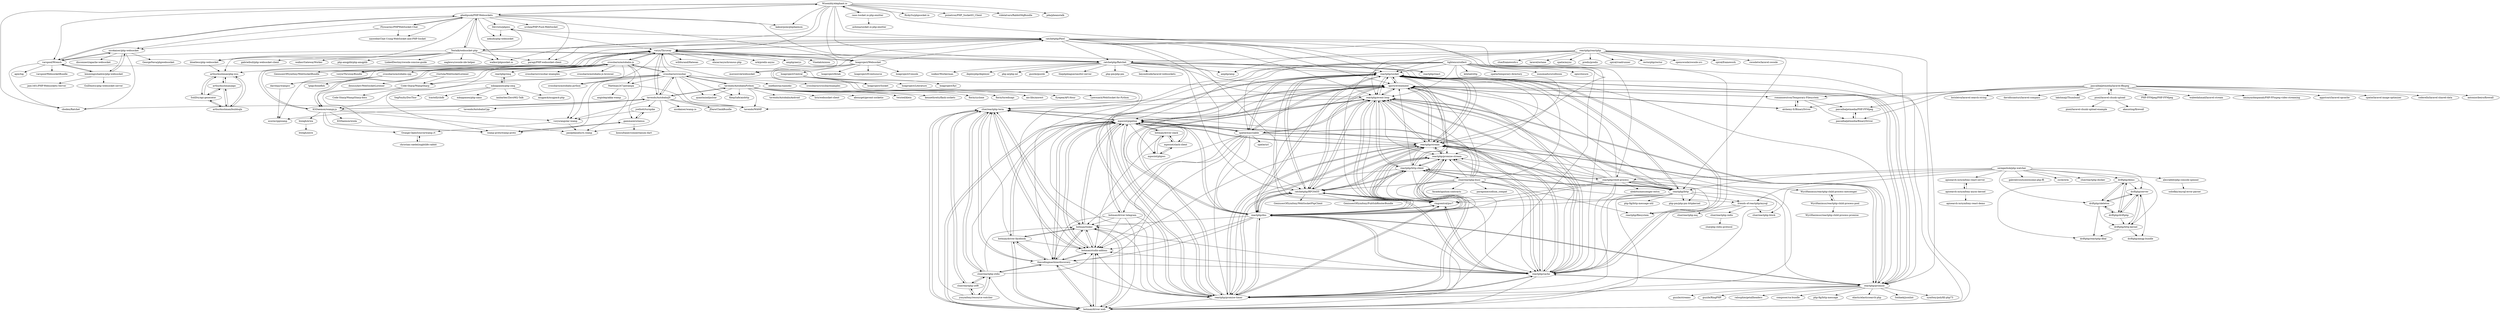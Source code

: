 digraph G {
"ratchetphp/Ratchet" -> "reactphp/react" ["e"=1]
"ratchetphp/Ratchet" -> "reactphp/socket"
"ratchetphp/Ratchet" -> "igorw/evenement"
"ratchetphp/Ratchet" -> "reactphp/event-loop"
"ratchetphp/Ratchet" -> "reactphp/promise"
"ratchetphp/Ratchet" -> "php-pm/php-pm" ["e"=1]
"ratchetphp/Ratchet" -> "amphp/amp" ["e"=1]
"ratchetphp/Ratchet" -> "beyondcode/laravel-websockets" ["e"=1]
"ratchetphp/Ratchet" -> "reactphp/stream"
"ratchetphp/Ratchet" -> "walkor/Workerman" ["e"=1]
"ratchetphp/Ratchet" -> "deployphp/deployer" ["e"=1]
"ratchetphp/Ratchet" -> "ratchetphp/RFC6455"
"ratchetphp/Ratchet" -> "php-ai/php-ml" ["e"=1]
"ratchetphp/Ratchet" -> "guzzle/guzzle" ["e"=1]
"ratchetphp/Ratchet" -> "thephpleague/oauth2-server" ["e"=1]
"bloatless/php-websocket" -> "arthurkushman/php-wss"
"tightenco/collect" -> "mpociot/pipeline"
"tightenco/collect" -> "spatie/macroable"
"tightenco/collect" -> "reactphp/cache"
"tightenco/collect" -> "reactphp/promise-timer"
"tightenco/collect" -> "reactphp/dns"
"tightenco/collect" -> "reactphp/stream"
"tightenco/collect" -> "kitetail/zttp" ["e"=1]
"tightenco/collect" -> "spatie/temporary-directory" ["e"=1]
"tightenco/collect" -> "nunomaduro/collision" ["e"=1]
"tightenco/collect" -> "botman/driver-web"
"tightenco/collect" -> "reactphp/event-loop"
"tightenco/collect" -> "opis/closure" ["e"=1]
"tightenco/collect" -> "thecodingmachine/discovery"
"tightenco/collect" -> "reactphp/socket"
"tightenco/collect" -> "botman/studio-addons"
"ghedipunk/PHP-Websockets" -> "srchea/PHP-Push-WebSocket"
"ghedipunk/PHP-Websockets" -> "Flynsarmy/PHPWebSocket-Chat"
"ghedipunk/PHP-Websockets" -> "varspool/Wrench"
"ghedipunk/PHP-Websockets" -> "sanwebe/Chat-Using-WebSocket-and-PHP-Socket"
"ghedipunk/PHP-Websockets" -> "ratchetphp/Ratchet"
"ghedipunk/PHP-Websockets" -> "Devristo/phpws"
"ghedipunk/PHP-Websockets" -> "bloatless/php-websocket"
"ghedipunk/PHP-Websockets" -> "Textalk/websocket-php"
"ghedipunk/PHP-Websockets" -> "nekudo/php-websocket"
"ghedipunk/PHP-Websockets" -> "Wisembly/elephant.io"
"ghedipunk/PHP-Websockets" -> "kakserpom/phpdaemon" ["e"=1]
"ghedipunk/PHP-Websockets" -> "morozovsk/websocket" ["e"=1]
"ghedipunk/PHP-Websockets" -> "nicokaiser/php-websocket"
"ghedipunk/PHP-Websockets" -> "paragi/PHP-websocket-client"
"ghedipunk/PHP-Websockets" -> "walkor/phpsocket.io" ["e"=1]
"lemmingzshadow/php-websocket" -> "nicokaiser/php-websocket"
"lemmingzshadow/php-websocket" -> "varspool/Wrench"
"lemmingzshadow/php-websocket" -> "GulDmitry/php-websocket-server"
"lemmingzshadow/php-websocket" -> "jam1401/PHP-Websockets-Server"
"tavendo/AutobahnCpp" -> "ecorm/cppwamp"
"reactphp/socket" -> "reactphp/stream"
"reactphp/socket" -> "reactphp/cache"
"reactphp/socket" -> "reactphp/promise-timer"
"reactphp/socket" -> "reactphp/dns"
"reactphp/socket" -> "reactphp/event-loop"
"reactphp/socket" -> "igorw/evenement"
"reactphp/socket" -> "reactphp/promise"
"reactphp/socket" -> "ratchetphp/RFC6455"
"reactphp/socket" -> "ringcentral/psr7"
"reactphp/socket" -> "reactphp/http"
"reactphp/socket" -> "reactphp/promise-stream"
"reactphp/socket" -> "mpociot/pipeline"
"reactphp/socket" -> "spatie/macroable"
"reactphp/socket" -> "reactphp/http-client"
"reactphp/socket" -> "botman/driver-web"
"reactphp/reactphp" -> "amphp/amp" ["e"=1]
"reactphp/reactphp" -> "reactphp/event-loop"
"reactphp/reactphp" -> "reactphp/http"
"reactphp/reactphp" -> "clue/framework-x" ["e"=1]
"reactphp/reactphp" -> "laravel/octane" ["e"=1]
"reactphp/reactphp" -> "spatie/async" ["e"=1]
"reactphp/reactphp" -> "reactphp/socket"
"reactphp/reactphp" -> "predis/predis" ["e"=1]
"reactphp/reactphp" -> "spiral/roadrunner" ["e"=1]
"reactphp/reactphp" -> "ratchetphp/Ratchet"
"reactphp/reactphp" -> "rectorphp/rector" ["e"=1]
"reactphp/reactphp" -> "openswoole/swoole-src" ["e"=1]
"reactphp/reactphp" -> "spiral/framework" ["e"=1]
"reactphp/reactphp" -> "reactphp/promise"
"reactphp/reactphp" -> "swooletw/laravel-swoole" ["e"=1]
"Wisembly/elephant.io" -> "rase-/socket.io-php-emitter"
"Wisembly/elephant.io" -> "walkor/phpsocket.io" ["e"=1]
"Wisembly/elephant.io" -> "ratchetphp/Ratchet"
"Wisembly/elephant.io" -> "hoaproject/Websocket"
"Wisembly/elephant.io" -> "ratchetphp/Pawl"
"Wisembly/elephant.io" -> "cboden/Ratchet" ["e"=1]
"Wisembly/elephant.io" -> "varspool/Wrench"
"Wisembly/elephant.io" -> "kakserpom/phpdaemon" ["e"=1]
"Wisembly/elephant.io" -> "voryx/Thruway"
"Wisembly/elephant.io" -> "RickySu/phpsocket.io"
"Wisembly/elephant.io" -> "reactphp/react" ["e"=1]
"Wisembly/elephant.io" -> "ghedipunk/PHP-Websockets"
"Wisembly/elephant.io" -> "psinetron/PHP_SocketIO_Client"
"Wisembly/elephant.io" -> "videlalvaro/RabbitMqBundle" ["e"=1]
"Wisembly/elephant.io" -> "pda/pheanstalk" ["e"=1]
"varspool/Wrench" -> "lemmingzshadow/php-websocket"
"varspool/Wrench" -> "nicokaiser/php-websocket"
"varspool/Wrench" -> "varspool/WebsocketBundle"
"varspool/Wrench" -> "cboden/Ratchet" ["e"=1]
"varspool/Wrench" -> "ghedipunk/PHP-Websockets"
"varspool/Wrench" -> "igorw/evenement"
"varspool/Wrench" -> "apix/log" ["e"=1]
"pionl/laravel-chunk-upload" -> "pionl/laravel-chunk-upload-example"
"pionl/laravel-chunk-upload" -> "pascalbaljetmedia/laravel-ffmpeg"
"pionl/laravel-chunk-upload" -> "akaunting/firewall" ["e"=1]
"hoaproject/Websocket" -> "hoaproject/Eventsource"
"hoaproject/Websocket" -> "hoaproject/Socket"
"hoaproject/Websocket" -> "morozovsk/websocket" ["e"=1]
"hoaproject/Websocket" -> "hoaproject/Central"
"hoaproject/Websocket" -> "hoaproject/Console" ["e"=1]
"hoaproject/Websocket" -> "ratchetphp/Pawl"
"hoaproject/Websocket" -> "voryx/Thruway"
"hoaproject/Websocket" -> "hoaproject/Kitab"
"crossbario/autobahn-cpp" -> "ecorm/cppwamp"
"crossbario/autobahn-cpp" -> "darrenjs/wampcc"
"crossbario/autobahn-cpp" -> "tplgy/bonefish"
"yosymfony/resource-watcher" -> "clue/reactphp-utf8"
"yosymfony/resource-watcher" -> "clue/reactphp-term"
"yosymfony/resource-watcher" -> "clue/reactphp-stdio"
"reactphp/promise" -> "guzzle/streams" ["e"=1]
"reactphp/promise" -> "guzzle/RingPHP" ["e"=1]
"reactphp/promise" -> "reactphp/event-loop"
"reactphp/promise" -> "reactphp/stream"
"reactphp/promise" -> "reactphp/cache"
"reactphp/promise" -> "reactphp/promise-timer"
"reactphp/promise" -> "reactphp/dns"
"reactphp/promise" -> "reactphp/socket"
"reactphp/promise" -> "igorw/evenement"
"reactphp/promise" -> "ralouphie/getallheaders" ["e"=1]
"reactphp/promise" -> "composer/ca-bundle" ["e"=1]
"reactphp/promise" -> "php-fig/http-message" ["e"=1]
"reactphp/promise" -> "elastic/elasticsearch-php" ["e"=1]
"reactphp/promise" -> "Seldaek/jsonlint" ["e"=1]
"reactphp/promise" -> "symfony/polyfill-php73" ["e"=1]
"crossbario/crossbar" -> "crossbario/autobahn-python" ["e"=1]
"crossbario/crossbar" -> "tavendo/AutobahnPython"
"crossbario/crossbar" -> "crossbario/autobahn-js"
"crossbario/crossbar" -> "tavendo/AutobahnJS"
"crossbario/crossbar" -> "wamp-proto/wamp-proto"
"crossbario/crossbar" -> "crossbario/crossbarexamples"
"crossbario/crossbar" -> "KSDaemon/wampy.js"
"crossbario/crossbar" -> "voryx/Thruway"
"crossbario/crossbar" -> "tavendo/WAMP"
"crossbario/crossbar" -> "Code-Sharp/WampSharp"
"crossbario/crossbar" -> "Matthias247/jawampa"
"crossbario/crossbar" -> "KeepSafe/aiohttp" ["e"=1]
"crossbario/crossbar" -> "voryx/angular-wamp"
"crossbario/crossbar" -> "onefinestay/nameko" ["e"=1]
"crossbario/crossbar" -> "quantmind/pulsar" ["e"=1]
"reactphp/event-loop" -> "reactphp/stream"
"reactphp/event-loop" -> "reactphp/promise-timer"
"reactphp/event-loop" -> "reactphp/cache"
"reactphp/event-loop" -> "reactphp/dns"
"reactphp/event-loop" -> "reactphp/socket"
"reactphp/event-loop" -> "igorw/evenement"
"reactphp/event-loop" -> "reactphp/promise"
"reactphp/event-loop" -> "ratchetphp/RFC6455"
"reactphp/event-loop" -> "ringcentral/psr7"
"reactphp/event-loop" -> "reactphp/http"
"reactphp/event-loop" -> "reactphp/promise-stream"
"reactphp/event-loop" -> "mpociot/pipeline"
"reactphp/event-loop" -> "reactphp/http-client"
"reactphp/event-loop" -> "spatie/macroable"
"reactphp/event-loop" -> "clue/reactphp-term"
"seregazhuk/php-watcher" -> "apisearch-io/symfony-react-server"
"seregazhuk/php-watcher" -> "driftphp/demo"
"seregazhuk/php-watcher" -> "clue/reactphp-docker"
"seregazhuk/php-watcher" -> "alecrabbit/php-console-spinner"
"seregazhuk/php-watcher" -> "driftphp/server"
"seregazhuk/php-watcher" -> "friends-of-reactphp/mysql"
"seregazhuk/php-watcher" -> "driftphp/skeleton"
"seregazhuk/php-watcher" -> "clue/reactphp-block"
"seregazhuk/php-watcher" -> "gabrielrcouto/awesome-php-ffi" ["e"=1]
"seregazhuk/php-watcher" -> "reactphp/child-process"
"seregazhuk/php-watcher" -> "reactphp/http"
"seregazhuk/php-watcher" -> "cycle/orm" ["e"=1]
"voryx/ThruwayBundle" -> "voryx/Thruway"
"Flynsarmy/PHPWebSocket-Chat" -> "ghedipunk/PHP-Websockets"
"Flynsarmy/PHPWebSocket-Chat" -> "sanwebe/Chat-Using-WebSocket-and-PHP-Socket"
"Flynsarmy/PHPWebSocket-Chat" -> "nicokaiser/php-websocket"
"Textalk/websocket-php" -> "ratchetphp/Pawl"
"Textalk/websocket-php" -> "paragi/PHP-websocket-client"
"Textalk/websocket-php" -> "ratchetphp/Ratchet"
"Textalk/websocket-php" -> "gabrielbull/php-websocket-client"
"Textalk/websocket-php" -> "bloatless/php-websocket"
"Textalk/websocket-php" -> "ghedipunk/PHP-Websockets"
"Textalk/websocket-php" -> "walkor/GatewayWorker" ["e"=1]
"Textalk/websocket-php" -> "arthurkushman/php-wss"
"Textalk/websocket-php" -> "walkor/phpsocket.io" ["e"=1]
"Textalk/websocket-php" -> "reactphp/socket"
"Textalk/websocket-php" -> "varspool/Wrench"
"Textalk/websocket-php" -> "Devristo/phpws"
"Textalk/websocket-php" -> "php-amqplib/php-amqplib" ["e"=1]
"Textalk/websocket-php" -> "LinkedDestiny/swoole-concise-guide" ["e"=1]
"Textalk/websocket-php" -> "eaglewu/swoole-ide-helper" ["e"=1]
"Code-Sharp/WampSharp" -> "KSDaemon/wampy.js"
"Code-Sharp/WampSharp" -> "wamp-proto/wamp-proto"
"Code-Sharp/WampSharp" -> "Code-Sharp/WampSharp-docs"
"tavendo/AutobahnPython" -> "crossbario/crossbar"
"tavendo/AutobahnPython" -> "tavendo/AutobahnJS"
"tavendo/AutobahnPython" -> "tavendo/WAMP"
"tavendo/AutobahnPython" -> "Lawouach/WebSocket-for-Python" ["e"=1]
"tavendo/AutobahnPython" -> "tavendo/AutobahnAndroid" ["e"=1]
"tavendo/AutobahnPython" -> "liris/websocket-client" ["e"=1]
"tavendo/AutobahnPython" -> "abourget/gevent-socketio" ["e"=1]
"tavendo/AutobahnPython" -> "twisted/klein" ["e"=1]
"tavendo/AutobahnPython" -> "kennethreitz/flask-sockets" ["e"=1]
"tavendo/AutobahnPython" -> "KeepSafe/aiohttp" ["e"=1]
"tavendo/AutobahnPython" -> "quantmind/pulsar" ["e"=1]
"tavendo/AutobahnPython" -> "fiorix/cyclone" ["e"=1]
"tavendo/AutobahnPython" -> "fiorix/txredisapi" ["e"=1]
"tavendo/AutobahnPython" -> "aio-libs/aiorest" ["e"=1]
"tavendo/AutobahnPython" -> "Eyepea/API-Hour" ["e"=1]
"arthurkushman/pgo" -> "arthurkushman/buildsqlx"
"arthurkushman/pgo" -> "arthurkushman/php-wss"
"arthurkushman/pgo" -> "SoliDry/api-generator"
"nicokaiser/php-websocket" -> "lemmingzshadow/php-websocket"
"nicokaiser/php-websocket" -> "varspool/Wrench"
"nicokaiser/php-websocket" -> "GeorgeNava/phpwebsocket"
"nicokaiser/php-websocket" -> "cboden/Ratchet" ["e"=1]
"nicokaiser/php-websocket" -> "disconnect/apache-websocket"
"reactphp/http" -> "reactphp/stream"
"reactphp/http" -> "ringcentral/psr7"
"reactphp/http" -> "reactphp/promise-stream"
"reactphp/http" -> "reactphp/event-loop"
"reactphp/http" -> "reactphp/cache"
"reactphp/http" -> "reactphp/socket"
"reactphp/http" -> "reactphp/promise-timer"
"reactphp/http" -> "reactphp/dns"
"reactphp/http" -> "reactphp/child-process"
"reactphp/http" -> "reactphp/http-client"
"reactphp/http" -> "reactphp/promise"
"reactphp/http" -> "igorw/evenement"
"reactphp/http" -> "friends-of-reactphp/mysql"
"reactphp/http" -> "php-pm/php-pm-httpkernel" ["e"=1]
"reactphp/http" -> "php-fig/http-message-util" ["e"=1]
"crossbario/autobahn-js" -> "voryx/Thruway"
"crossbario/autobahn-js" -> "crossbario/crossbar"
"crossbario/autobahn-js" -> "KSDaemon/wampy.js"
"crossbario/autobahn-js" -> "crossbario/autobahn-python" ["e"=1]
"crossbario/autobahn-js" -> "wamp-proto/wamp-proto"
"crossbario/autobahn-js" -> "Matthias247/jawampa"
"crossbario/autobahn-js" -> "crossbario/crossbar-examples"
"crossbario/autobahn-js" -> "crossbario/autobahn-js-browser"
"crossbario/autobahn-js" -> "Code-Sharp/WampSharp"
"crossbario/autobahn-js" -> "crossbario/autobahn-cpp"
"crossbario/autobahn-js" -> "darrenjs/wampcc"
"crossbario/autobahn-js" -> "gammazero/nexus"
"crossbario/autobahn-js" -> "voryx/ThruwayBundle"
"crossbario/autobahn-js" -> "reactphp/zmq"
"crossbario/autobahn-js" -> "GeniusesOfSymfony/WebSocketBundle" ["e"=1]
"Devristo/phpws" -> "nekudo/php-websocket"
"Devristo/phpws" -> "ratchetphp/Pawl"
"Devristo/phpws" -> "voryx/Thruway"
"mkoppanen/php-zmq" -> "reactphp/zmq"
"mkoppanen/php-zmq" -> "mkoppanen/php-nano"
"mkoppanen/php-zmq" -> "ianbarber/ZeroMQ-Talk"
"mkoppanen/php-zmq" -> "msgpack/msgpack-php" ["e"=1]
"mkoppanen/php-zmq" -> "SegFaulty/DocThor"
"mkoppanen/php-zmq" -> "lcastelli/chdb"
"vtortola/WebSocketListener" -> "deniszykov/WebSocketListener"
"vtortola/WebSocketListener" -> "Code-Sharp/WampSharp"
"ratchetphp/Pawl" -> "ratchetphp/RFC6455"
"ratchetphp/Pawl" -> "reactphp/cache"
"ratchetphp/Pawl" -> "reactphp/promise-timer"
"ratchetphp/Pawl" -> "reactphp/dns"
"ratchetphp/Pawl" -> "reactphp/stream"
"ratchetphp/Pawl" -> "reactphp/socket"
"ratchetphp/Pawl" -> "reactphp/event-loop"
"ratchetphp/Pawl" -> "Textalk/websocket-php"
"ratchetphp/Pawl" -> "voryx/Thruway"
"ratchetphp/Pawl" -> "paragi/PHP-websocket-client"
"ratchetphp/Pawl" -> "arthurkushman/php-wss"
"ratchetphp/Pawl" -> "igorw/evenement"
"ratchetphp/Pawl" -> "ratchetphp/Ratchet"
"ratchetphp/Pawl" -> "reactphp/child-process"
"ratchetphp/Pawl" -> "reactphp/promise"
"igorw/evenement" -> "reactphp/stream"
"igorw/evenement" -> "reactphp/cache"
"igorw/evenement" -> "reactphp/promise-timer"
"igorw/evenement" -> "reactphp/dns"
"igorw/evenement" -> "reactphp/event-loop"
"igorw/evenement" -> "reactphp/socket"
"igorw/evenement" -> "reactphp/promise"
"igorw/evenement" -> "ratchetphp/RFC6455"
"igorw/evenement" -> "ringcentral/psr7"
"igorw/evenement" -> "alchemy-fr/BinaryDriver"
"igorw/evenement" -> "romainneutron/Temporary-Filesystem"
"igorw/evenement" -> "mpociot/pipeline"
"igorw/evenement" -> "reactphp/promise-stream"
"igorw/evenement" -> "clue/reactphp-term"
"igorw/evenement" -> "spatie/macroable"
"pascalbaljetmedia/BinaryDriver" -> "pascalbaljetmedia/PHP-FFMpeg"
"pascalbaljetmedia/PHP-FFMpeg" -> "pascalbaljetmedia/BinaryDriver"
"pascalbaljetmedia/laravel-ffmpeg" -> "romainneutron/Temporary-Filesystem"
"pascalbaljetmedia/laravel-ffmpeg" -> "pascalbaljetmedia/BinaryDriver"
"pascalbaljetmedia/laravel-ffmpeg" -> "pascalbaljetmedia/PHP-FFMpeg"
"pascalbaljetmedia/laravel-ffmpeg" -> "PHP-FFMpeg/PHP-FFMpeg" ["e"=1]
"pascalbaljetmedia/laravel-ffmpeg" -> "waleedahmad/laravel-stream"
"pascalbaljetmedia/laravel-ffmpeg" -> "pionl/laravel-chunk-upload"
"pascalbaljetmedia/laravel-ffmpeg" -> "aminyazdanpanah/PHP-FFmpeg-video-streaming" ["e"=1]
"pascalbaljetmedia/laravel-ffmpeg" -> "appstract/laravel-opcache" ["e"=1]
"pascalbaljetmedia/laravel-ffmpeg" -> "spatie/laravel-image-optimizer" ["e"=1]
"pascalbaljetmedia/laravel-ffmpeg" -> "alchemy-fr/BinaryDriver"
"pascalbaljetmedia/laravel-ffmpeg" -> "coderello/laravel-shared-data" ["e"=1]
"pascalbaljetmedia/laravel-ffmpeg" -> "antonioribeiro/firewall" ["e"=1]
"pascalbaljetmedia/laravel-ffmpeg" -> "lorisleiva/laravel-search-string" ["e"=1]
"pascalbaljetmedia/laravel-ffmpeg" -> "davidhsianturi/laravel-compass" ["e"=1]
"pascalbaljetmedia/laravel-ffmpeg" -> "lakshmaji/Thumbnail"
"romainneutron/Temporary-Filesystem" -> "alchemy-fr/BinaryDriver"
"romainneutron/Temporary-Filesystem" -> "pascalbaljetmedia/BinaryDriver"
"romainneutron/Temporary-Filesystem" -> "pascalbaljetmedia/PHP-FFMpeg"
"romainneutron/Temporary-Filesystem" -> "igorw/evenement"
"arthurkushman/buildsqlx" -> "arthurkushman/pgo"
"arthurkushman/buildsqlx" -> "arthurkushman/php-wss"
"arthurkushman/buildsqlx" -> "SoliDry/api-generator"
"KSDaemon/wampy.js" -> "KSDaemon/wiola"
"KSDaemon/wampy.js" -> "paulpdaniels/rx.wamp"
"KSDaemon/wampy.js" -> "bwegh/erwa"
"KSDaemon/wampy.js" -> "crossbario/autobahn-js"
"KSDaemon/wampy.js" -> "Orange-OpenSource/wamp.rt"
"KSDaemon/wampy.js" -> "wamp-proto/wamp-proto"
"KSDaemon/wampy.js" -> "tavendo/AutobahnJS"
"KSDaemon/wampy.js" -> "voryx/angular-wamp"
"KSDaemon/wampy.js" -> "voryx/Thruway"
"Matthias247/jawampa" -> "angiolep/akka-wamp"
"Matthias247/jawampa" -> "tavendo/WAMP"
"Matthias247/jawampa" -> "paulpdaniels/rx.wamp"
"voryx/Thruway" -> "voryx/ThruwayBundle"
"voryx/Thruway" -> "Vinelab/minion"
"voryx/Thruway" -> "crossbario/autobahn-js"
"voryx/Thruway" -> "tavendo/AutobahnJS"
"voryx/Thruway" -> "ratchetphp/Pawl"
"voryx/Thruway" -> "voryx/angular-wamp"
"voryx/Thruway" -> "KSDaemon/wampy.js"
"voryx/Thruway" -> "amphp/aerys" ["e"=1]
"voryx/Thruway" -> "GeniusesOfSymfony/WebSocketBundle" ["e"=1]
"voryx/Thruway" -> "ratchetphp/Ratchet"
"voryx/Thruway" -> "tavendo/WAMP"
"voryx/Thruway" -> "willdurand/Hateoas" ["e"=1]
"voryx/Thruway" -> "elazar/asynchronous-php" ["e"=1]
"voryx/Thruway" -> "hoaproject/Websocket"
"voryx/Thruway" -> "nrk/predis-async" ["e"=1]
"SoliDry/api-generator" -> "arthurkushman/pgo"
"SoliDry/api-generator" -> "arthurkushman/buildsqlx"
"SoliDry/api-generator" -> "arthurkushman/php-wss"
"botman/driver-telegram" -> "mpociot/pipeline"
"botman/driver-telegram" -> "botman/driver-web"
"botman/driver-telegram" -> "botman/studio-addons"
"botman/driver-telegram" -> "botman/tinker"
"botman/driver-telegram" -> "thecodingmachine/discovery"
"botman/driver-telegram" -> "reactphp/promise-timer"
"clue/reactphp-buzz" -> "reactphp/http-client"
"clue/reactphp-buzz" -> "reactphp/promise-stream"
"clue/reactphp-buzz" -> "ringcentral/psr7"
"clue/reactphp-buzz" -> "ratchetphp/RFC6455"
"clue/reactphp-buzz" -> "reactphp/promise-timer"
"clue/reactphp-buzz" -> "reactphp/cache"
"clue/reactphp-buzz" -> "reactphp/stream"
"clue/reactphp-buzz" -> "reactphp/dns"
"clue/reactphp-buzz" -> "reactphp/event-loop"
"clue/reactphp-buzz" -> "igorw/evenement"
"clue/reactphp-buzz" -> "reactphp/filesystem"
"clue/reactphp-buzz" -> "friends-of-reactphp/mysql"
"clue/reactphp-buzz" -> "reactphp/socket"
"clue/reactphp-buzz" -> "facade/ignition-contracts" ["e"=1]
"clue/reactphp-buzz" -> "paragonie/sodium_compat" ["e"=1]
"ringcentral/psr7" -> "reactphp/promise-stream"
"ringcentral/psr7" -> "reactphp/promise-timer"
"ringcentral/psr7" -> "reactphp/cache"
"ringcentral/psr7" -> "reactphp/dns"
"ringcentral/psr7" -> "reactphp/stream"
"ringcentral/psr7" -> "ratchetphp/RFC6455"
"ringcentral/psr7" -> "reactphp/http-client"
"apisearch-io/symfony-async-kernel" -> "apisearch-io/symfony-react-server"
"apisearch-io/symfony-async-kernel" -> "apisearch-io/symfony-react-demo"
"apisearch-io/symfony-react-server" -> "apisearch-io/symfony-async-kernel"
"clue/reactphp-term" -> "clue/reactphp-stdio"
"clue/reactphp-term" -> "clue/reactphp-utf8"
"clue/reactphp-term" -> "botman/studio-addons"
"clue/reactphp-term" -> "botman/tinker"
"clue/reactphp-term" -> "botman/driver-web"
"clue/reactphp-term" -> "mpociot/pipeline"
"clue/reactphp-term" -> "thecodingmachine/discovery"
"driftphp/demo" -> "driftphp/driftphp"
"driftphp/demo" -> "driftphp/server"
"driftphp/demo" -> "driftphp/http-kernel"
"driftphp/demo" -> "driftphp/skeleton"
"driftphp/demo" -> "driftphp/reactphp-dbal"
"driftphp/driftphp" -> "driftphp/server"
"driftphp/driftphp" -> "driftphp/http-kernel"
"driftphp/driftphp" -> "driftphp/skeleton"
"driftphp/driftphp" -> "driftphp/demo"
"alecrabbit/php-console-spinner" -> "solodkiy/mysql-error-parser"
"reactphp/zmq" -> "mkoppanen/php-zmq"
"wamp-proto/wamp-proto" -> "gammazero/nexus"
"arthurkushman/php-wss" -> "arthurkushman/pgo"
"arthurkushman/php-wss" -> "arthurkushman/buildsqlx"
"arthurkushman/php-wss" -> "SoliDry/api-generator"
"driftphp/skeleton" -> "driftphp/server"
"driftphp/skeleton" -> "driftphp/driftphp"
"driftphp/skeleton" -> "driftphp/http-kernel"
"driftphp/skeleton" -> "driftphp/demo"
"driftphp/skeleton" -> "driftphp/reactphp-dbal"
"mpociot/pipeline" -> "botman/driver-web"
"mpociot/pipeline" -> "botman/studio-addons"
"mpociot/pipeline" -> "botman/tinker"
"mpociot/pipeline" -> "thecodingmachine/discovery"
"mpociot/pipeline" -> "clue/reactphp-term"
"mpociot/pipeline" -> "reactphp/promise-timer"
"mpociot/pipeline" -> "reactphp/cache"
"mpociot/pipeline" -> "reactphp/dns"
"mpociot/pipeline" -> "botman/driver-telegram"
"mpociot/pipeline" -> "botman/driver-slack"
"mpociot/pipeline" -> "mpociot/phpws"
"mpociot/pipeline" -> "spatie/macroable"
"mpociot/pipeline" -> "mpociot/slack-client"
"mpociot/pipeline" -> "reactphp/stream"
"mpociot/pipeline" -> "botman/driver-facebook"
"gammazero/nexus" -> "jcelliott/turnpike"
"gammazero/nexus" -> "konsultaner/connectanum-dart"
"gammazero/nexus" -> "wamp-proto/wamp-proto"
"reactphp/cache" -> "reactphp/promise-timer"
"reactphp/cache" -> "reactphp/dns"
"reactphp/cache" -> "reactphp/stream"
"reactphp/cache" -> "ratchetphp/RFC6455"
"reactphp/cache" -> "ringcentral/psr7"
"reactphp/cache" -> "reactphp/event-loop"
"reactphp/cache" -> "reactphp/socket"
"reactphp/cache" -> "igorw/evenement"
"reactphp/cache" -> "reactphp/promise-stream"
"reactphp/cache" -> "mpociot/pipeline"
"reactphp/cache" -> "botman/driver-web"
"reactphp/cache" -> "botman/studio-addons"
"reactphp/cache" -> "botman/tinker"
"reactphp/cache" -> "reactphp/promise"
"reactphp/child-process" -> "ringcentral/psr7"
"reactphp/child-process" -> "reactphp/cache"
"reactphp/child-process" -> "reactphp/dns"
"reactphp/child-process" -> "reactphp/stream"
"reactphp/child-process" -> "reactphp/promise-timer"
"reactphp/child-process" -> "reactphp/http"
"reactphp/child-process" -> "reactphp/promise-stream"
"reactphp/child-process" -> "reactphp/http-client"
"reactphp/child-process" -> "reactphp/event-loop"
"reactphp/child-process" -> "reactphp/filesystem"
"reactphp/child-process" -> "WyriHaximus/reactphp-child-process-messenger"
"reactphp/child-process" -> "reactphp/socket"
"reactphp/child-process" -> "php-pm/php-pm-httpkernel" ["e"=1]
"reactphp/child-process" -> "igorw/evenement"
"reactphp/child-process" -> "alekitto/messenger-extra" ["e"=1]
"reactphp/stream" -> "reactphp/promise-timer"
"reactphp/stream" -> "reactphp/cache"
"reactphp/stream" -> "reactphp/dns"
"reactphp/stream" -> "reactphp/event-loop"
"reactphp/stream" -> "reactphp/socket"
"reactphp/stream" -> "igorw/evenement"
"reactphp/stream" -> "ratchetphp/RFC6455"
"reactphp/stream" -> "ringcentral/psr7"
"reactphp/stream" -> "reactphp/promise-stream"
"reactphp/stream" -> "reactphp/promise"
"reactphp/stream" -> "mpociot/pipeline"
"reactphp/stream" -> "reactphp/http"
"reactphp/stream" -> "botman/driver-web"
"reactphp/stream" -> "clue/reactphp-term"
"reactphp/stream" -> "botman/studio-addons"
"spatie/macroable" -> "mpociot/pipeline"
"spatie/macroable" -> "reactphp/promise-timer"
"spatie/macroable" -> "botman/driver-web"
"spatie/macroable" -> "reactphp/cache"
"spatie/macroable" -> "botman/studio-addons"
"spatie/macroable" -> "botman/tinker"
"spatie/macroable" -> "thecodingmachine/discovery"
"spatie/macroable" -> "reactphp/dns"
"spatie/macroable" -> "spatie/url" ["e"=1]
"spatie/macroable" -> "reactphp/stream"
"spatie/macroable" -> "clue/reactphp-term"
"spatie/macroable" -> "reactphp/event-loop"
"spatie/macroable" -> "reactphp/socket"
"spatie/macroable" -> "botman/driver-telegram"
"spatie/macroable" -> "igorw/evenement"
"ratchetphp/RFC6455" -> "reactphp/promise-timer"
"ratchetphp/RFC6455" -> "reactphp/cache"
"ratchetphp/RFC6455" -> "reactphp/dns"
"ratchetphp/RFC6455" -> "reactphp/stream"
"ratchetphp/RFC6455" -> "reactphp/promise-stream"
"ratchetphp/RFC6455" -> "ringcentral/psr7"
"ratchetphp/RFC6455" -> "reactphp/event-loop"
"ratchetphp/RFC6455" -> "reactphp/socket"
"ratchetphp/RFC6455" -> "igorw/evenement"
"ratchetphp/RFC6455" -> "GeniusesOfSymfony/WebSocketPhpClient" ["e"=1]
"ratchetphp/RFC6455" -> "GeniusesOfSymfony/PubSubRouterBundle" ["e"=1]
"ratchetphp/RFC6455" -> "reactphp/http-client"
"reactphp/dns" -> "reactphp/promise-timer"
"reactphp/dns" -> "reactphp/cache"
"reactphp/dns" -> "reactphp/stream"
"reactphp/dns" -> "ratchetphp/RFC6455"
"reactphp/dns" -> "reactphp/event-loop"
"reactphp/dns" -> "ringcentral/psr7"
"reactphp/dns" -> "reactphp/socket"
"reactphp/dns" -> "igorw/evenement"
"reactphp/dns" -> "reactphp/promise-stream"
"reactphp/dns" -> "mpociot/pipeline"
"reactphp/dns" -> "reactphp/promise"
"reactphp/dns" -> "botman/driver-web"
"reactphp/dns" -> "botman/studio-addons"
"reactphp/dns" -> "botman/tinker"
"reactphp/dns" -> "thecodingmachine/discovery"
"reactphp/promise-timer" -> "reactphp/cache"
"reactphp/promise-timer" -> "reactphp/dns"
"reactphp/promise-timer" -> "reactphp/stream"
"reactphp/promise-timer" -> "ratchetphp/RFC6455"
"reactphp/promise-timer" -> "ringcentral/psr7"
"reactphp/promise-timer" -> "reactphp/event-loop"
"reactphp/promise-timer" -> "reactphp/socket"
"reactphp/promise-timer" -> "reactphp/promise-stream"
"reactphp/promise-timer" -> "igorw/evenement"
"reactphp/promise-timer" -> "mpociot/pipeline"
"reactphp/promise-timer" -> "botman/driver-web"
"reactphp/promise-timer" -> "botman/studio-addons"
"reactphp/promise-timer" -> "botman/tinker"
"tavendo/AutobahnJS" -> "tavendo/AutobahnPython"
"tavendo/AutobahnJS" -> "tavendo/WAMP"
"tavendo/AutobahnJS" -> "voryx/Thruway"
"tavendo/AutobahnJS" -> "KSDaemon/wampy.js"
"tavendo/AutobahnJS" -> "voryx/angular-wamp"
"tavendo/AutobahnJS" -> "crossbario/crossbar"
"tavendo/AutobahnJS" -> "nicokaiser/wamp.io"
"tavendo/AutobahnJS" -> "tavendo/AutobahnCpp"
"tavendo/AutobahnJS" -> "paulpdaniels/rx.wamp"
"tavendo/AutobahnJS" -> "JDare/ClankBundle" ["e"=1]
"tavendo/AutobahnJS" -> "cboden/Ratchet" ["e"=1]
"tavendo/AutobahnJS" -> "jcelliott/turnpike"
"clue/reactphp-redis" -> "clue/php-redis-protocol"
"jcelliott/turnpike" -> "gammazero/nexus"
"jcelliott/turnpike" -> "voryx/angular-wamp"
"Orange-OpenSource/wamp.rt" -> "christian-raedel/nightlife-rabbit"
"bwegh/erwa" -> "bwegh/awre"
"voryx/angular-wamp" -> "Orange-OpenSource/wamp.rt"
"voryx/angular-wamp" -> "paulpdaniels/rx.wamp"
"driftphp/http-kernel" -> "driftphp/server"
"driftphp/http-kernel" -> "driftphp/amqp-bundle"
"driftphp/http-kernel" -> "driftphp/reactphp-dbal"
"driftphp/server" -> "driftphp/http-kernel"
"driftphp/server" -> "driftphp/driftphp"
"driftphp/server" -> "driftphp/skeleton"
"driftphp/server" -> "driftphp/amqp-bundle"
"WyriHaximus/reactphp-child-process-messenger" -> "WyriHaximus/reactphp-child-process-pool"
"rase-/socket.io-php-emitter" -> "Wisembly/elephant.io"
"rase-/socket.io-php-emitter" -> "ashiina/socket.io-php-emitter"
"alchemy-fr/BinaryDriver" -> "romainneutron/Temporary-Filesystem"
"alchemy-fr/BinaryDriver" -> "igorw/evenement"
"reactphp/http-client" -> "ringcentral/psr7"
"reactphp/http-client" -> "reactphp/promise-stream"
"reactphp/http-client" -> "reactphp/cache"
"reactphp/http-client" -> "reactphp/promise-timer"
"reactphp/http-client" -> "reactphp/dns"
"reactphp/http-client" -> "clue/reactphp-buzz"
"reactphp/http-client" -> "reactphp/stream"
"reactphp/http-client" -> "ratchetphp/RFC6455"
"reactphp/http-client" -> "reactphp/event-loop"
"reactphp/http-client" -> "reactphp/child-process"
"reactphp/http-client" -> "reactphp/socket"
"reactphp/http-client" -> "reactphp/http"
"reactphp/http-client" -> "igorw/evenement"
"hoaproject/Central" -> "hoaproject/Literature"
"hoaproject/Central" -> "hoaproject/Xyl"
"hoaproject/Central" -> "hoaproject/Socket"
"friends-of-reactphp/mysql" -> "reactphp/filesystem"
"friends-of-reactphp/mysql" -> "clue/reactphp-block"
"friends-of-reactphp/mysql" -> "clue/reactphp-redis"
"friends-of-reactphp/mysql" -> "clue/reactphp-mq"
"christian-raedel/nightlife-rabbit" -> "Orange-OpenSource/wamp.rt"
"reactphp/promise-stream" -> "ringcentral/psr7"
"reactphp/promise-stream" -> "reactphp/promise-timer"
"reactphp/promise-stream" -> "reactphp/cache"
"reactphp/promise-stream" -> "ratchetphp/RFC6455"
"reactphp/promise-stream" -> "reactphp/dns"
"reactphp/promise-stream" -> "reactphp/stream"
"reactphp/promise-stream" -> "reactphp/http-client"
"botman/driver-web" -> "botman/studio-addons"
"botman/driver-web" -> "botman/tinker"
"botman/driver-web" -> "mpociot/pipeline"
"botman/driver-web" -> "thecodingmachine/discovery"
"botman/driver-web" -> "clue/reactphp-term"
"botman/driver-web" -> "botman/driver-facebook"
"botman/studio-addons" -> "botman/driver-web"
"botman/studio-addons" -> "botman/tinker"
"botman/studio-addons" -> "thecodingmachine/discovery"
"botman/studio-addons" -> "mpociot/pipeline"
"botman/studio-addons" -> "clue/reactphp-term"
"botman/tinker" -> "botman/studio-addons"
"botman/tinker" -> "botman/driver-web"
"botman/tinker" -> "thecodingmachine/discovery"
"botman/tinker" -> "mpociot/pipeline"
"botman/tinker" -> "clue/reactphp-term"
"botman/tinker" -> "botman/driver-facebook"
"clue/reactphp-stdio" -> "clue/reactphp-term"
"clue/reactphp-stdio" -> "clue/reactphp-utf8"
"clue/reactphp-stdio" -> "botman/tinker"
"clue/reactphp-stdio" -> "botman/studio-addons"
"clue/reactphp-stdio" -> "botman/driver-web"
"clue/reactphp-stdio" -> "thecodingmachine/discovery"
"clue/reactphp-stdio" -> "mpociot/pipeline"
"clue/reactphp-stdio" -> "yosymfony/resource-watcher"
"clue/reactphp-utf8" -> "clue/reactphp-term"
"clue/reactphp-utf8" -> "clue/reactphp-stdio"
"clue/reactphp-utf8" -> "yosymfony/resource-watcher"
"thecodingmachine/discovery" -> "botman/studio-addons"
"thecodingmachine/discovery" -> "botman/driver-web"
"thecodingmachine/discovery" -> "botman/tinker"
"thecodingmachine/discovery" -> "mpociot/pipeline"
"thecodingmachine/discovery" -> "clue/reactphp-term"
"thecodingmachine/discovery" -> "clue/reactphp-stdio"
"thecodingmachine/discovery" -> "reactphp/promise-timer"
"thecodingmachine/discovery" -> "botman/driver-facebook"
"thecodingmachine/discovery" -> "reactphp/cache"
"mpociot/slack-client" -> "mpociot/phpws"
"mpociot/slack-client" -> "botman/driver-slack"
"mpociot/slack-client" -> "mpociot/pipeline"
"darrenjs/wampcc" -> "ecorm/cppwamp"
"botman/driver-facebook" -> "botman/tinker"
"botman/driver-facebook" -> "botman/studio-addons"
"botman/driver-facebook" -> "botman/driver-web"
"botman/driver-facebook" -> "mpociot/pipeline"
"botman/driver-facebook" -> "clue/reactphp-term"
"botman/driver-facebook" -> "thecodingmachine/discovery"
"WyriHaximus/reactphp-child-process-pool" -> "WyriHaximus/reactphp-child-process-messenger"
"WyriHaximus/reactphp-child-process-pool" -> "WyriHaximus/reactphp-child-process-promise"
"botman/driver-slack" -> "mpociot/phpws"
"botman/driver-slack" -> "mpociot/slack-client"
"botman/driver-slack" -> "mpociot/pipeline"
"botman/driver-slack" -> "botman/studio-addons"
"mpociot/phpws" -> "mpociot/slack-client"
"mpociot/phpws" -> "botman/driver-slack"
"ratchetphp/Ratchet" ["l"="-26.593,-41.228"]
"reactphp/react" ["l"="-24.381,-42.949"]
"reactphp/socket" ["l"="-26.554,-41.266"]
"igorw/evenement" ["l"="-26.534,-41.257"]
"reactphp/event-loop" ["l"="-26.565,-41.28"]
"reactphp/promise" ["l"="-26.581,-41.263"]
"php-pm/php-pm" ["l"="-24.539,-42.927"]
"amphp/amp" ["l"="-24.607,-42.903"]
"beyondcode/laravel-websockets" ["l"="-26.025,-40.122"]
"reactphp/stream" ["l"="-26.545,-41.278"]
"walkor/Workerman" ["l"="-27.098,-43.028"]
"deployphp/deployer" ["l"="-24.504,-42.997"]
"ratchetphp/RFC6455" ["l"="-26.535,-41.269"]
"php-ai/php-ml" ["l"="-24.456,-43.009"]
"guzzle/guzzle" ["l"="-27.897,-41.225"]
"thephpleague/oauth2-server" ["l"="-27.737,-41.147"]
"bloatless/php-websocket" ["l"="-26.657,-41.165"]
"arthurkushman/php-wss" ["l"="-26.634,-41.148"]
"tightenco/collect" ["l"="-26.53,-41.321"]
"mpociot/pipeline" ["l"="-26.569,-41.307"]
"spatie/macroable" ["l"="-26.575,-41.296"]
"reactphp/cache" ["l"="-26.539,-41.288"]
"reactphp/promise-timer" ["l"="-26.545,-41.296"]
"reactphp/dns" ["l"="-26.554,-41.289"]
"kitetail/zttp" ["l"="-26.004,-40.141"]
"spatie/temporary-directory" ["l"="-25.695,-39.964"]
"nunomaduro/collision" ["l"="-27.595,-41.115"]
"botman/driver-web" ["l"="-26.554,-41.308"]
"opis/closure" ["l"="-27.67,-41.029"]
"thecodingmachine/discovery" ["l"="-26.563,-41.323"]
"botman/studio-addons" ["l"="-26.562,-41.315"]
"ghedipunk/PHP-Websockets" ["l"="-26.669,-41.193"]
"srchea/PHP-Push-WebSocket" ["l"="-26.724,-41.218"]
"Flynsarmy/PHPWebSocket-Chat" ["l"="-26.72,-41.192"]
"varspool/Wrench" ["l"="-26.685,-41.181"]
"sanwebe/Chat-Using-WebSocket-and-PHP-Socket" ["l"="-26.741,-41.203"]
"Devristo/phpws" ["l"="-26.598,-41.17"]
"Textalk/websocket-php" ["l"="-26.618,-41.197"]
"nekudo/php-websocket" ["l"="-26.634,-41.17"]
"Wisembly/elephant.io" ["l"="-26.642,-41.205"]
"kakserpom/phpdaemon" ["l"="-24.323,-42.838"]
"morozovsk/websocket" ["l"="-25.76,-43.902"]
"nicokaiser/php-websocket" ["l"="-26.736,-41.173"]
"paragi/PHP-websocket-client" ["l"="-26.596,-41.194"]
"walkor/phpsocket.io" ["l"="-27.102,-43.087"]
"lemmingzshadow/php-websocket" ["l"="-26.728,-41.154"]
"GulDmitry/php-websocket-server" ["l"="-26.744,-41.132"]
"jam1401/PHP-Websockets-Server" ["l"="-26.757,-41.141"]
"tavendo/AutobahnCpp" ["l"="-26.483,-41.078"]
"ecorm/cppwamp" ["l"="-26.444,-41.074"]
"ringcentral/psr7" ["l"="-26.526,-41.278"]
"reactphp/http" ["l"="-26.522,-41.299"]
"reactphp/promise-stream" ["l"="-26.525,-41.285"]
"reactphp/http-client" ["l"="-26.517,-41.273"]
"reactphp/reactphp" ["l"="-26.62,-41.281"]
"clue/framework-x" ["l"="-24.904,-42.942"]
"laravel/octane" ["l"="-26.049,-40.231"]
"spatie/async" ["l"="-25.895,-40.182"]
"predis/predis" ["l"="-27.599,-40.854"]
"spiral/roadrunner" ["l"="-24.705,-42.952"]
"rectorphp/rector" ["l"="-24.653,-42.967"]
"openswoole/swoole-src" ["l"="-24.94,-42.964"]
"spiral/framework" ["l"="-24.822,-42.942"]
"swooletw/laravel-swoole" ["l"="-27.143,-42.902"]
"rase-/socket.io-php-emitter" ["l"="-26.696,-41.225"]
"hoaproject/Websocket" ["l"="-26.545,-41.164"]
"ratchetphp/Pawl" ["l"="-26.562,-41.221"]
"cboden/Ratchet" ["l"="-24.236,-42.784"]
"voryx/Thruway" ["l"="-26.553,-41.123"]
"RickySu/phpsocket.io" ["l"="-26.691,-41.249"]
"psinetron/PHP_SocketIO_Client" ["l"="-26.67,-41.23"]
"videlalvaro/RabbitMqBundle" ["l"="-28.163,-40.538"]
"pda/pheanstalk" ["l"="-13.267,3.866"]
"varspool/WebsocketBundle" ["l"="-26.703,-41.154"]
"apix/log" ["l"="-25.452,-40.075"]
"pionl/laravel-chunk-upload" ["l"="-26.356,-41.221"]
"pionl/laravel-chunk-upload-example" ["l"="-26.321,-41.215"]
"pascalbaljetmedia/laravel-ffmpeg" ["l"="-26.399,-41.236"]
"akaunting/firewall" ["l"="-25.715,-40.203"]
"hoaproject/Eventsource" ["l"="-26.498,-41.17"]
"hoaproject/Socket" ["l"="-26.518,-41.149"]
"hoaproject/Central" ["l"="-26.494,-41.148"]
"hoaproject/Console" ["l"="-28.454,-40.8"]
"hoaproject/Kitab" ["l"="-26.519,-41.175"]
"crossbario/autobahn-cpp" ["l"="-26.431,-41.057"]
"darrenjs/wampcc" ["l"="-26.454,-41.061"]
"tplgy/bonefish" ["l"="-26.396,-41.052"]
"yosymfony/resource-watcher" ["l"="-26.555,-41.357"]
"clue/reactphp-utf8" ["l"="-26.567,-41.35"]
"clue/reactphp-term" ["l"="-26.554,-41.32"]
"clue/reactphp-stdio" ["l"="-26.562,-41.339"]
"guzzle/streams" ["l"="-28.067,-40.82"]
"guzzle/RingPHP" ["l"="-28.05,-40.824"]
"ralouphie/getallheaders" ["l"="-27.774,-41.037"]
"composer/ca-bundle" ["l"="-27.846,-41.013"]
"php-fig/http-message" ["l"="-27.812,-41.144"]
"elastic/elasticsearch-php" ["l"="-28.008,-40.944"]
"Seldaek/jsonlint" ["l"="-27.806,-41.052"]
"symfony/polyfill-php73" ["l"="-27.685,-40.861"]
"crossbario/crossbar" ["l"="-26.545,-41.049"]
"crossbario/autobahn-python" ["l"="22.584,3.691"]
"tavendo/AutobahnPython" ["l"="-26.589,-41.045"]
"crossbario/autobahn-js" ["l"="-26.499,-41.056"]
"tavendo/AutobahnJS" ["l"="-26.554,-41.074"]
"wamp-proto/wamp-proto" ["l"="-26.494,-41.036"]
"crossbario/crossbarexamples" ["l"="-26.557,-41.009"]
"KSDaemon/wampy.js" ["l"="-26.521,-41.075"]
"tavendo/WAMP" ["l"="-26.577,-41.067"]
"Code-Sharp/WampSharp" ["l"="-26.505,-41.016"]
"Matthias247/jawampa" ["l"="-26.558,-41.03"]
"KeepSafe/aiohttp" ["l"="22.618,3.806"]
"voryx/angular-wamp" ["l"="-26.534,-41.083"]
"onefinestay/nameko" ["l"="22.535,3.814"]
"quantmind/pulsar" ["l"="22.519,3.829"]
"seregazhuk/php-watcher" ["l"="-26.455,-41.367"]
"apisearch-io/symfony-react-server" ["l"="-26.475,-41.412"]
"driftphp/demo" ["l"="-26.418,-41.388"]
"clue/reactphp-docker" ["l"="-26.463,-41.389"]
"alecrabbit/php-console-spinner" ["l"="-26.443,-41.417"]
"driftphp/server" ["l"="-26.403,-41.384"]
"friends-of-reactphp/mysql" ["l"="-26.455,-41.328"]
"driftphp/skeleton" ["l"="-26.416,-41.399"]
"clue/reactphp-block" ["l"="-26.438,-41.351"]
"gabrielrcouto/awesome-php-ffi" ["l"="-24.912,-42.819"]
"reactphp/child-process" ["l"="-26.503,-41.282"]
"cycle/orm" ["l"="-24.776,-42.874"]
"voryx/ThruwayBundle" ["l"="-26.526,-41.103"]
"gabrielbull/php-websocket-client" ["l"="-26.646,-41.228"]
"walkor/GatewayWorker" ["l"="-27.08,-43.066"]
"php-amqplib/php-amqplib" ["l"="-28.032,-40.912"]
"LinkedDestiny/swoole-concise-guide" ["l"="-26.801,-43.045"]
"eaglewu/swoole-ide-helper" ["l"="-26.833,-43.051"]
"Code-Sharp/WampSharp-docs" ["l"="-26.509,-40.992"]
"Lawouach/WebSocket-for-Python" ["l"="22.448,3.711"]
"tavendo/AutobahnAndroid" ["l"="26.079,-34.04"]
"liris/websocket-client" ["l"="22.346,3.705"]
"abourget/gevent-socketio" ["l"="22.387,1.174"]
"twisted/klein" ["l"="20.945,3.656"]
"kennethreitz/flask-sockets" ["l"="20.066,1.572"]
"fiorix/cyclone" ["l"="20.957,3.592"]
"fiorix/txredisapi" ["l"="20.955,3.621"]
"aio-libs/aiorest" ["l"="22.531,3.51"]
"Eyepea/API-Hour" ["l"="22.508,3.726"]
"arthurkushman/pgo" ["l"="-26.658,-41.133"]
"arthurkushman/buildsqlx" ["l"="-26.641,-41.125"]
"SoliDry/api-generator" ["l"="-26.658,-41.118"]
"GeorgeNava/phpwebsocket" ["l"="-26.772,-41.16"]
"disconnect/apache-websocket" ["l"="-26.795,-41.176"]
"php-pm/php-pm-httpkernel" ["l"="-24.705,-41.763"]
"php-fig/http-message-util" ["l"="-28.149,-41.044"]
"crossbario/crossbar-examples" ["l"="-26.451,-41.035"]
"crossbario/autobahn-js-browser" ["l"="-26.47,-41.053"]
"gammazero/nexus" ["l"="-26.479,-41.024"]
"reactphp/zmq" ["l"="-26.494,-40.969"]
"GeniusesOfSymfony/WebSocketBundle" ["l"="-28.054,-40.597"]
"mkoppanen/php-zmq" ["l"="-26.487,-40.929"]
"mkoppanen/php-nano" ["l"="-26.506,-40.902"]
"ianbarber/ZeroMQ-Talk" ["l"="-26.456,-40.912"]
"msgpack/msgpack-php" ["l"="-26.778,-43.145"]
"SegFaulty/DocThor" ["l"="-26.509,-40.921"]
"lcastelli/chdb" ["l"="-26.48,-40.905"]
"vtortola/WebSocketListener" ["l"="-26.452,-40.979"]
"deniszykov/WebSocketListener" ["l"="-26.424,-40.962"]
"alchemy-fr/BinaryDriver" ["l"="-26.478,-41.241"]
"romainneutron/Temporary-Filesystem" ["l"="-26.46,-41.246"]
"pascalbaljetmedia/BinaryDriver" ["l"="-26.427,-41.245"]
"pascalbaljetmedia/PHP-FFMpeg" ["l"="-26.43,-41.235"]
"PHP-FFMpeg/PHP-FFMpeg" ["l"="-27.222,-42.974"]
"waleedahmad/laravel-stream" ["l"="-26.375,-41.254"]
"aminyazdanpanah/PHP-FFmpeg-video-streaming" ["l"="32.37,35.274"]
"appstract/laravel-opcache" ["l"="-25.941,-40.06"]
"spatie/laravel-image-optimizer" ["l"="-25.84,-40.05"]
"coderello/laravel-shared-data" ["l"="-25.695,-40.258"]
"antonioribeiro/firewall" ["l"="-26.006,-40.006"]
"lorisleiva/laravel-search-string" ["l"="-25.745,-40.2"]
"davidhsianturi/laravel-compass" ["l"="-25.834,-40.177"]
"lakshmaji/Thumbnail" ["l"="-26.357,-41.245"]
"KSDaemon/wiola" ["l"="-26.493,-41.101"]
"paulpdaniels/rx.wamp" ["l"="-26.537,-41.064"]
"bwegh/erwa" ["l"="-26.565,-41.091"]
"Orange-OpenSource/wamp.rt" ["l"="-26.498,-41.089"]
"angiolep/akka-wamp" ["l"="-26.584,-41.004"]
"Vinelab/minion" ["l"="-26.586,-41.116"]
"amphp/aerys" ["l"="-24.587,-42.773"]
"willdurand/Hateoas" ["l"="-28.117,-40.691"]
"elazar/asynchronous-php" ["l"="-24.608,-42.839"]
"nrk/predis-async" ["l"="-26.706,-43.242"]
"botman/driver-telegram" ["l"="-26.577,-41.327"]
"botman/tinker" ["l"="-26.574,-41.315"]
"clue/reactphp-buzz" ["l"="-26.506,-41.292"]
"reactphp/filesystem" ["l"="-26.467,-41.304"]
"facade/ignition-contracts" ["l"="-27.612,-40.936"]
"paragonie/sodium_compat" ["l"="-27.735,-41.005"]
"apisearch-io/symfony-async-kernel" ["l"="-26.483,-41.435"]
"apisearch-io/symfony-react-demo" ["l"="-26.487,-41.456"]
"driftphp/driftphp" ["l"="-26.398,-41.4"]
"driftphp/http-kernel" ["l"="-26.388,-41.393"]
"driftphp/reactphp-dbal" ["l"="-26.399,-41.41"]
"solodkiy/mysql-error-parser" ["l"="-26.434,-41.441"]
"botman/driver-slack" ["l"="-26.593,-41.33"]
"mpociot/phpws" ["l"="-26.608,-41.336"]
"mpociot/slack-client" ["l"="-26.608,-41.323"]
"botman/driver-facebook" ["l"="-26.585,-41.32"]
"jcelliott/turnpike" ["l"="-26.515,-41.039"]
"konsultaner/connectanum-dart" ["l"="-26.459,-41.01"]
"WyriHaximus/reactphp-child-process-messenger" ["l"="-26.444,-41.286"]
"alekitto/messenger-extra" ["l"="-24.685,-41.772"]
"spatie/url" ["l"="-25.677,-40.031"]
"GeniusesOfSymfony/WebSocketPhpClient" ["l"="-28.063,-40.557"]
"GeniusesOfSymfony/PubSubRouterBundle" ["l"="-28.059,-40.548"]
"nicokaiser/wamp.io" ["l"="-26.606,-41.069"]
"JDare/ClankBundle" ["l"="-28.217,-40.594"]
"clue/reactphp-redis" ["l"="-26.396,-41.339"]
"clue/php-redis-protocol" ["l"="-26.367,-41.343"]
"christian-raedel/nightlife-rabbit" ["l"="-26.472,-41.095"]
"bwegh/awre" ["l"="-26.593,-41.091"]
"driftphp/amqp-bundle" ["l"="-26.38,-41.383"]
"WyriHaximus/reactphp-child-process-pool" ["l"="-26.416,-41.289"]
"ashiina/socket.io-php-emitter" ["l"="-26.729,-41.243"]
"hoaproject/Literature" ["l"="-26.474,-41.141"]
"hoaproject/Xyl" ["l"="-26.471,-41.151"]
"clue/reactphp-mq" ["l"="-26.422,-41.33"]
"WyriHaximus/reactphp-child-process-promise" ["l"="-26.394,-41.293"]
}